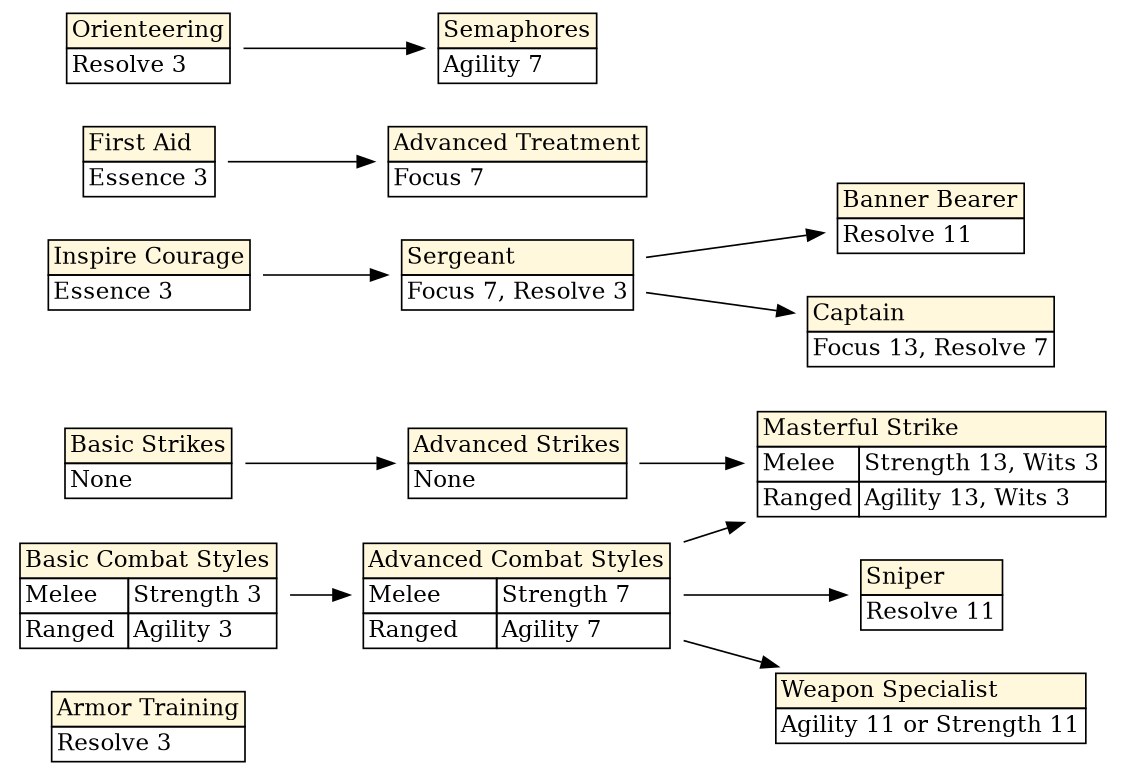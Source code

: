 strict digraph G {
	graph [rankdir=LR,
		size="7.5,8",
		splines=line
	];
	"Armor Training"	 [label=<
<TABLE BORDER="0" CELLBORDER="1" CELLSPACING="0">
  <TR><TD ALIGN="LEFT" bgcolor="cornsilk">Armor Training</TD></TR>
  <TR> <TD ALIGN="LEFT">Resolve 3</TD></TR>
</TABLE>>,
		shape=plaintext];
	"Basic Strikes"	 [label=<
<TABLE BORDER="0" CELLBORDER="1" CELLSPACING="0">
  <TR><TD ALIGN="LEFT" bgcolor="cornsilk">Basic Strikes</TD></TR>
  <TR> <TD ALIGN="LEFT">None</TD></TR>
</TABLE>>,
		shape=plaintext];
	"Advanced Strikes"	 [label=<
<TABLE BORDER="0" CELLBORDER="1" CELLSPACING="0">
  <TR><TD ALIGN="LEFT" bgcolor="cornsilk">Advanced Strikes</TD></TR>
  <TR> <TD ALIGN="LEFT">None</TD></TR>
</TABLE>>,
		shape=plaintext];
	"Basic Strikes" -> "Advanced Strikes";
	"Masterful Strike"	 [label=<
<TABLE BORDER="0" CELLBORDER="1" CELLSPACING="0">
  <TR><TD ALIGN="LEFT" COLSPAN="2" bgcolor="cornsilk">Masterful Strike</TD></TR>
  <TR><TD ALIGN="LEFT">Melee</TD><TD ALIGN="LEFT">Strength 13, Wits 3</TD></TR>
  <TR><TD ALIGN="LEFT">Ranged</TD><TD ALIGN="LEFT">Agility 13, Wits 3</TD></TR>
</TABLE>>,
		shape=plaintext];
	"Advanced Strikes" -> "Masterful Strike";
	"Basic Styles"	 [label=<
<TABLE BORDER="0" CELLBORDER="1" CELLSPACING="0">
  <TR><TD ALIGN="LEFT" COLSPAN="2" bgcolor="cornsilk">Basic Combat Styles</TD></TR>
  <TR><TD ALIGN="LEFT">Melee</TD><TD ALIGN="LEFT">Strength 3</TD></TR>
  <TR><TD ALIGN="LEFT">Ranged</TD><TD ALIGN="LEFT">Agility 3</TD></TR>
</TABLE>>,
		shape=plaintext];
	"Advanced Styles"	 [label=<
<TABLE BORDER="0" CELLBORDER="1" CELLSPACING="0">
  <TR><TD ALIGN="LEFT" COLSPAN="2" bgcolor="cornsilk">Advanced Combat Styles</TD></TR>
  <TR><TD ALIGN="LEFT">Melee</TD><TD ALIGN="LEFT">Strength 7</TD></TR>
  <TR><TD ALIGN="LEFT">Ranged</TD><TD ALIGN="LEFT">Agility 7</TD></TR>
</TABLE>>,
		shape=plaintext];
	"Basic Styles" -> "Advanced Styles";
	"Advanced Styles" -> "Masterful Strike";
	Sniper	 [label=<
<TABLE BORDER="0" CELLBORDER="1" CELLSPACING="0">
  <TR><TD ALIGN="LEFT" bgcolor="cornsilk">Sniper</TD></TR>
  <TR> <TD ALIGN="LEFT">Resolve 11</TD></TR>
</TABLE>>,
		shape=plaintext];
	"Advanced Styles" -> Sniper;
	"Weapon Specialist"	 [label=<
<TABLE BORDER="0" CELLBORDER="1" CELLSPACING="0">
  <TR><TD ALIGN="LEFT" bgcolor="cornsilk">Weapon Specialist</TD></TR>
  <TR> <TD ALIGN="LEFT">Agility 11 or Strength 11</TD></TR>
</TABLE>>,
		shape=plaintext];
	"Advanced Styles" -> "Weapon Specialist";
	"Inspire Courage"	 [label=<
<TABLE BORDER="0" CELLBORDER="1" CELLSPACING="0">
  <TR><TD ALIGN="LEFT" bgcolor="cornsilk">Inspire Courage</TD></TR>
  <TR> <TD ALIGN="LEFT">Essence 3</TD></TR>
</TABLE>>,
		shape=plaintext];
	Sergeant	 [label=<
<TABLE BORDER="0" CELLBORDER="1" CELLSPACING="0">
  <TR><TD ALIGN="LEFT" bgcolor="cornsilk">Sergeant</TD></TR>
  <TR> <TD ALIGN="LEFT">Focus 7, Resolve 3</TD></TR>
</TABLE>>,
		shape=plaintext];
	"Inspire Courage" -> Sergeant;
	"Banner Bearer"	 [label=<
<TABLE BORDER="0" CELLBORDER="1" CELLSPACING="0">
  <TR><TD ALIGN="LEFT" bgcolor="cornsilk">Banner Bearer</TD></TR>
  <TR> <TD ALIGN="LEFT">Resolve 11</TD></TR>
</TABLE>>,
		shape=plaintext];
	Sergeant -> "Banner Bearer";
	Captain	 [label=<
<TABLE BORDER="0" CELLBORDER="1" CELLSPACING="0">
  <TR><TD ALIGN="LEFT" bgcolor="cornsilk">Captain</TD></TR>
  <TR> <TD ALIGN="LEFT">Focus 13, Resolve 7</TD></TR>
</TABLE>>,
		shape=plaintext];
	Sergeant -> Captain;
	"First Aid Military"	 [label=<
<TABLE BORDER="0" CELLBORDER="1" CELLSPACING="0">
  <TR><TD ALIGN="LEFT" bgcolor="cornsilk">First Aid</TD></TR>
  <TR> <TD ALIGN="LEFT">Essence 3</TD></TR>
</TABLE>>,
		shape=plaintext];
	"Advanced Treatment Military"	 [label=<
<TABLE BORDER="0" CELLBORDER="1" CELLSPACING="0">
  <TR><TD ALIGN="LEFT" bgcolor="cornsilk">Advanced Treatment</TD></TR>
  <TR><TD ALIGN="LEFT">Focus 7</TD></TR>
</TABLE>>,
		shape=plaintext];
	"First Aid Military" -> "Advanced Treatment Military";
	"Orienteering Military"	 [label=<
<TABLE BORDER="0" CELLBORDER="1" CELLSPACING="0">
  <TR><TD ALIGN="LEFT" bgcolor="cornsilk">Orienteering</TD></TR>
  <TR> <TD ALIGN="LEFT">Resolve 3</TD></TR>
</TABLE>>,
		shape=plaintext];
	Semaphores	 [label=<
<TABLE BORDER="0" CELLBORDER="1" CELLSPACING="0">
  <TR><TD ALIGN="LEFT" bgcolor="cornsilk">Semaphores</TD></TR>
  <TR> <TD ALIGN="LEFT">Agility 7</TD></TR>
</TABLE>>,
		shape=plaintext];
	"Orienteering Military" -> Semaphores;
}
